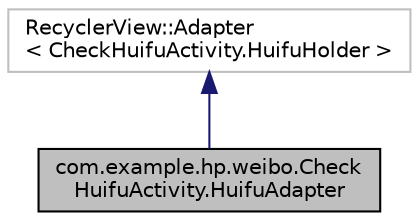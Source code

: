 digraph "com.example.hp.weibo.CheckHuifuActivity.HuifuAdapter"
{
 // LATEX_PDF_SIZE
  edge [fontname="Helvetica",fontsize="10",labelfontname="Helvetica",labelfontsize="10"];
  node [fontname="Helvetica",fontsize="10",shape=record];
  Node0 [label="com.example.hp.weibo.Check\lHuifuActivity.HuifuAdapter",height=0.2,width=0.4,color="black", fillcolor="grey75", style="filled", fontcolor="black",tooltip=" "];
  Node1 -> Node0 [dir="back",color="midnightblue",fontsize="10",style="solid",fontname="Helvetica"];
  Node1 [label="RecyclerView::Adapter\l\< CheckHuifuActivity.HuifuHolder \>",height=0.2,width=0.4,color="grey75", fillcolor="white", style="filled",tooltip=" "];
}
